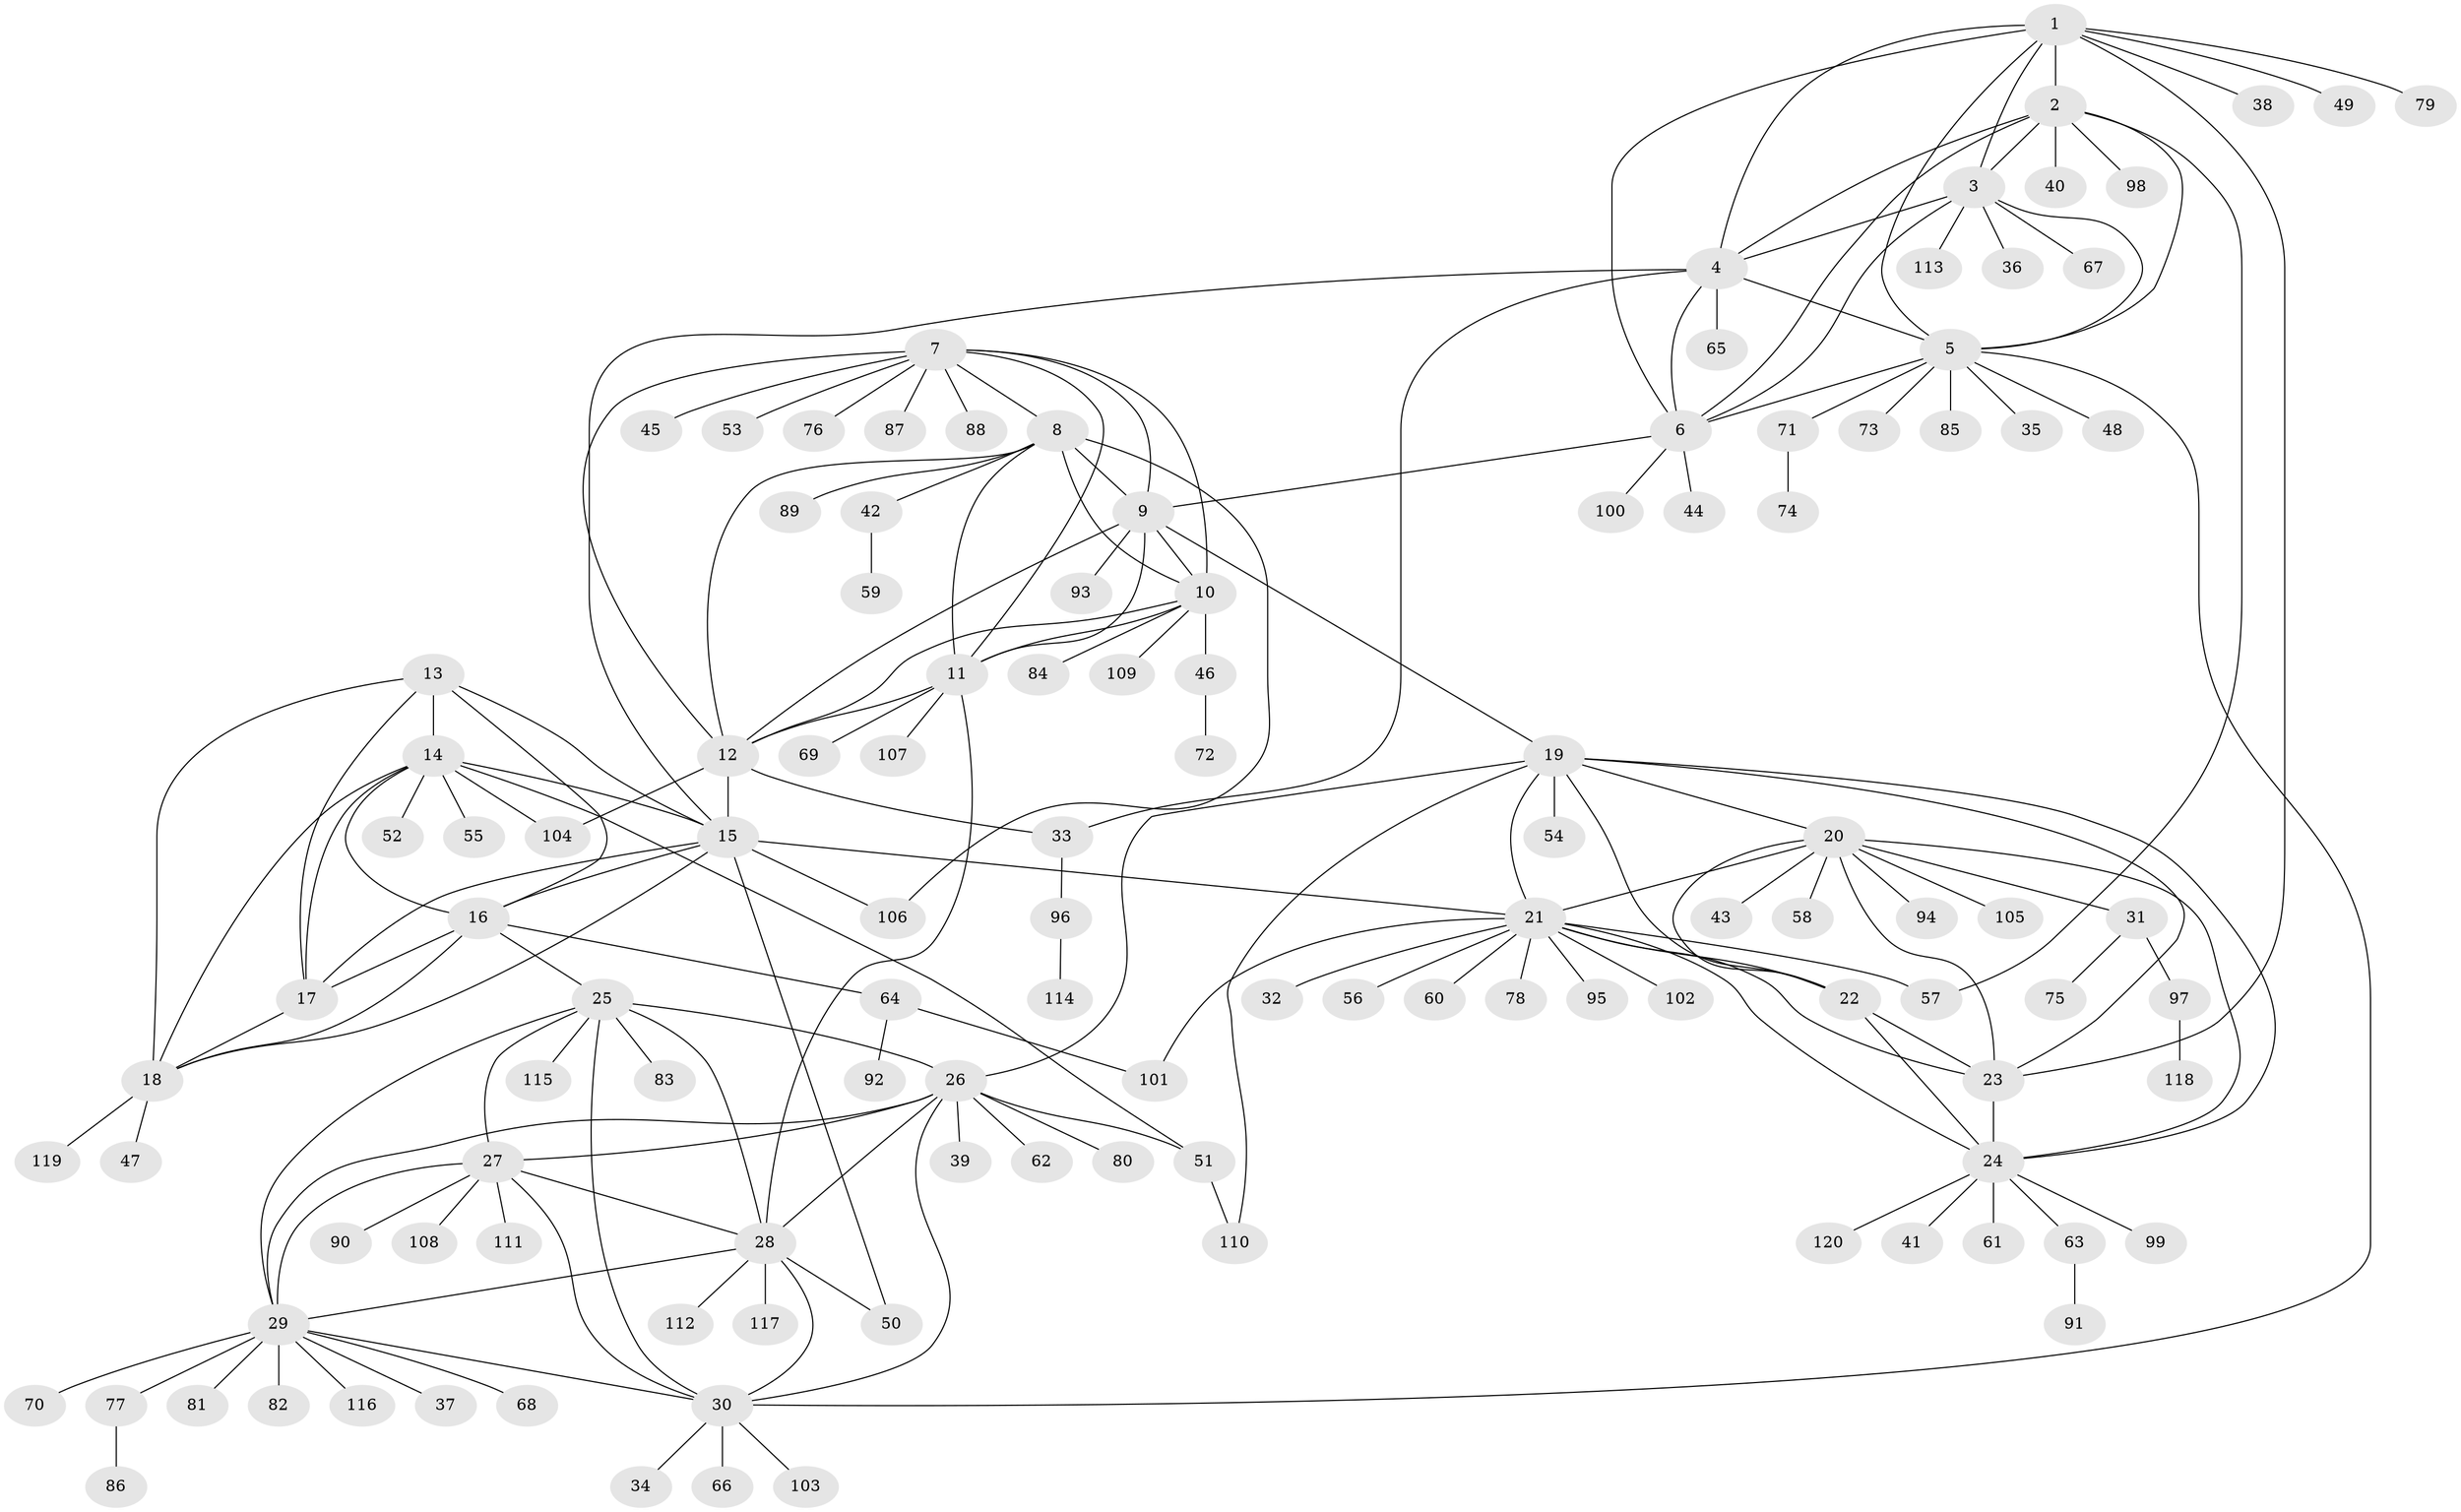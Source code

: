 // Generated by graph-tools (version 1.1) at 2025/15/03/09/25 04:15:48]
// undirected, 120 vertices, 183 edges
graph export_dot {
graph [start="1"]
  node [color=gray90,style=filled];
  1;
  2;
  3;
  4;
  5;
  6;
  7;
  8;
  9;
  10;
  11;
  12;
  13;
  14;
  15;
  16;
  17;
  18;
  19;
  20;
  21;
  22;
  23;
  24;
  25;
  26;
  27;
  28;
  29;
  30;
  31;
  32;
  33;
  34;
  35;
  36;
  37;
  38;
  39;
  40;
  41;
  42;
  43;
  44;
  45;
  46;
  47;
  48;
  49;
  50;
  51;
  52;
  53;
  54;
  55;
  56;
  57;
  58;
  59;
  60;
  61;
  62;
  63;
  64;
  65;
  66;
  67;
  68;
  69;
  70;
  71;
  72;
  73;
  74;
  75;
  76;
  77;
  78;
  79;
  80;
  81;
  82;
  83;
  84;
  85;
  86;
  87;
  88;
  89;
  90;
  91;
  92;
  93;
  94;
  95;
  96;
  97;
  98;
  99;
  100;
  101;
  102;
  103;
  104;
  105;
  106;
  107;
  108;
  109;
  110;
  111;
  112;
  113;
  114;
  115;
  116;
  117;
  118;
  119;
  120;
  1 -- 2;
  1 -- 3;
  1 -- 4;
  1 -- 5;
  1 -- 6;
  1 -- 23;
  1 -- 38;
  1 -- 49;
  1 -- 79;
  2 -- 3;
  2 -- 4;
  2 -- 5;
  2 -- 6;
  2 -- 40;
  2 -- 57;
  2 -- 98;
  3 -- 4;
  3 -- 5;
  3 -- 6;
  3 -- 36;
  3 -- 67;
  3 -- 113;
  4 -- 5;
  4 -- 6;
  4 -- 15;
  4 -- 33;
  4 -- 65;
  5 -- 6;
  5 -- 30;
  5 -- 35;
  5 -- 48;
  5 -- 71;
  5 -- 73;
  5 -- 85;
  6 -- 9;
  6 -- 44;
  6 -- 100;
  7 -- 8;
  7 -- 9;
  7 -- 10;
  7 -- 11;
  7 -- 12;
  7 -- 45;
  7 -- 53;
  7 -- 76;
  7 -- 87;
  7 -- 88;
  8 -- 9;
  8 -- 10;
  8 -- 11;
  8 -- 12;
  8 -- 42;
  8 -- 89;
  8 -- 106;
  9 -- 10;
  9 -- 11;
  9 -- 12;
  9 -- 19;
  9 -- 93;
  10 -- 11;
  10 -- 12;
  10 -- 46;
  10 -- 84;
  10 -- 109;
  11 -- 12;
  11 -- 28;
  11 -- 69;
  11 -- 107;
  12 -- 15;
  12 -- 33;
  12 -- 104;
  13 -- 14;
  13 -- 15;
  13 -- 16;
  13 -- 17;
  13 -- 18;
  14 -- 15;
  14 -- 16;
  14 -- 17;
  14 -- 18;
  14 -- 51;
  14 -- 52;
  14 -- 55;
  14 -- 104;
  15 -- 16;
  15 -- 17;
  15 -- 18;
  15 -- 21;
  15 -- 50;
  15 -- 106;
  16 -- 17;
  16 -- 18;
  16 -- 25;
  16 -- 64;
  17 -- 18;
  18 -- 47;
  18 -- 119;
  19 -- 20;
  19 -- 21;
  19 -- 22;
  19 -- 23;
  19 -- 24;
  19 -- 26;
  19 -- 54;
  19 -- 110;
  20 -- 21;
  20 -- 22;
  20 -- 23;
  20 -- 24;
  20 -- 31;
  20 -- 43;
  20 -- 58;
  20 -- 94;
  20 -- 105;
  21 -- 22;
  21 -- 23;
  21 -- 24;
  21 -- 32;
  21 -- 56;
  21 -- 57;
  21 -- 60;
  21 -- 78;
  21 -- 95;
  21 -- 101;
  21 -- 102;
  22 -- 23;
  22 -- 24;
  23 -- 24;
  24 -- 41;
  24 -- 61;
  24 -- 63;
  24 -- 99;
  24 -- 120;
  25 -- 26;
  25 -- 27;
  25 -- 28;
  25 -- 29;
  25 -- 30;
  25 -- 83;
  25 -- 115;
  26 -- 27;
  26 -- 28;
  26 -- 29;
  26 -- 30;
  26 -- 39;
  26 -- 51;
  26 -- 62;
  26 -- 80;
  27 -- 28;
  27 -- 29;
  27 -- 30;
  27 -- 90;
  27 -- 108;
  27 -- 111;
  28 -- 29;
  28 -- 30;
  28 -- 50;
  28 -- 112;
  28 -- 117;
  29 -- 30;
  29 -- 37;
  29 -- 68;
  29 -- 70;
  29 -- 77;
  29 -- 81;
  29 -- 82;
  29 -- 116;
  30 -- 34;
  30 -- 66;
  30 -- 103;
  31 -- 75;
  31 -- 97;
  33 -- 96;
  42 -- 59;
  46 -- 72;
  51 -- 110;
  63 -- 91;
  64 -- 92;
  64 -- 101;
  71 -- 74;
  77 -- 86;
  96 -- 114;
  97 -- 118;
}
